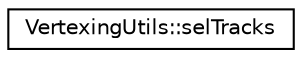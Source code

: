 digraph "Graphical Class Hierarchy"
{
 // LATEX_PDF_SIZE
  edge [fontname="Helvetica",fontsize="10",labelfontname="Helvetica",labelfontsize="10"];
  node [fontname="Helvetica",fontsize="10",shape=record];
  rankdir="LR";
  Node0 [label="VertexingUtils::selTracks",height=0.2,width=0.4,color="black", fillcolor="white", style="filled",URL="$struct_vertexing_utils_1_1sel_tracks.html",tooltip="Selection of particles based on the d0 / z0 significances of the associated track."];
}

